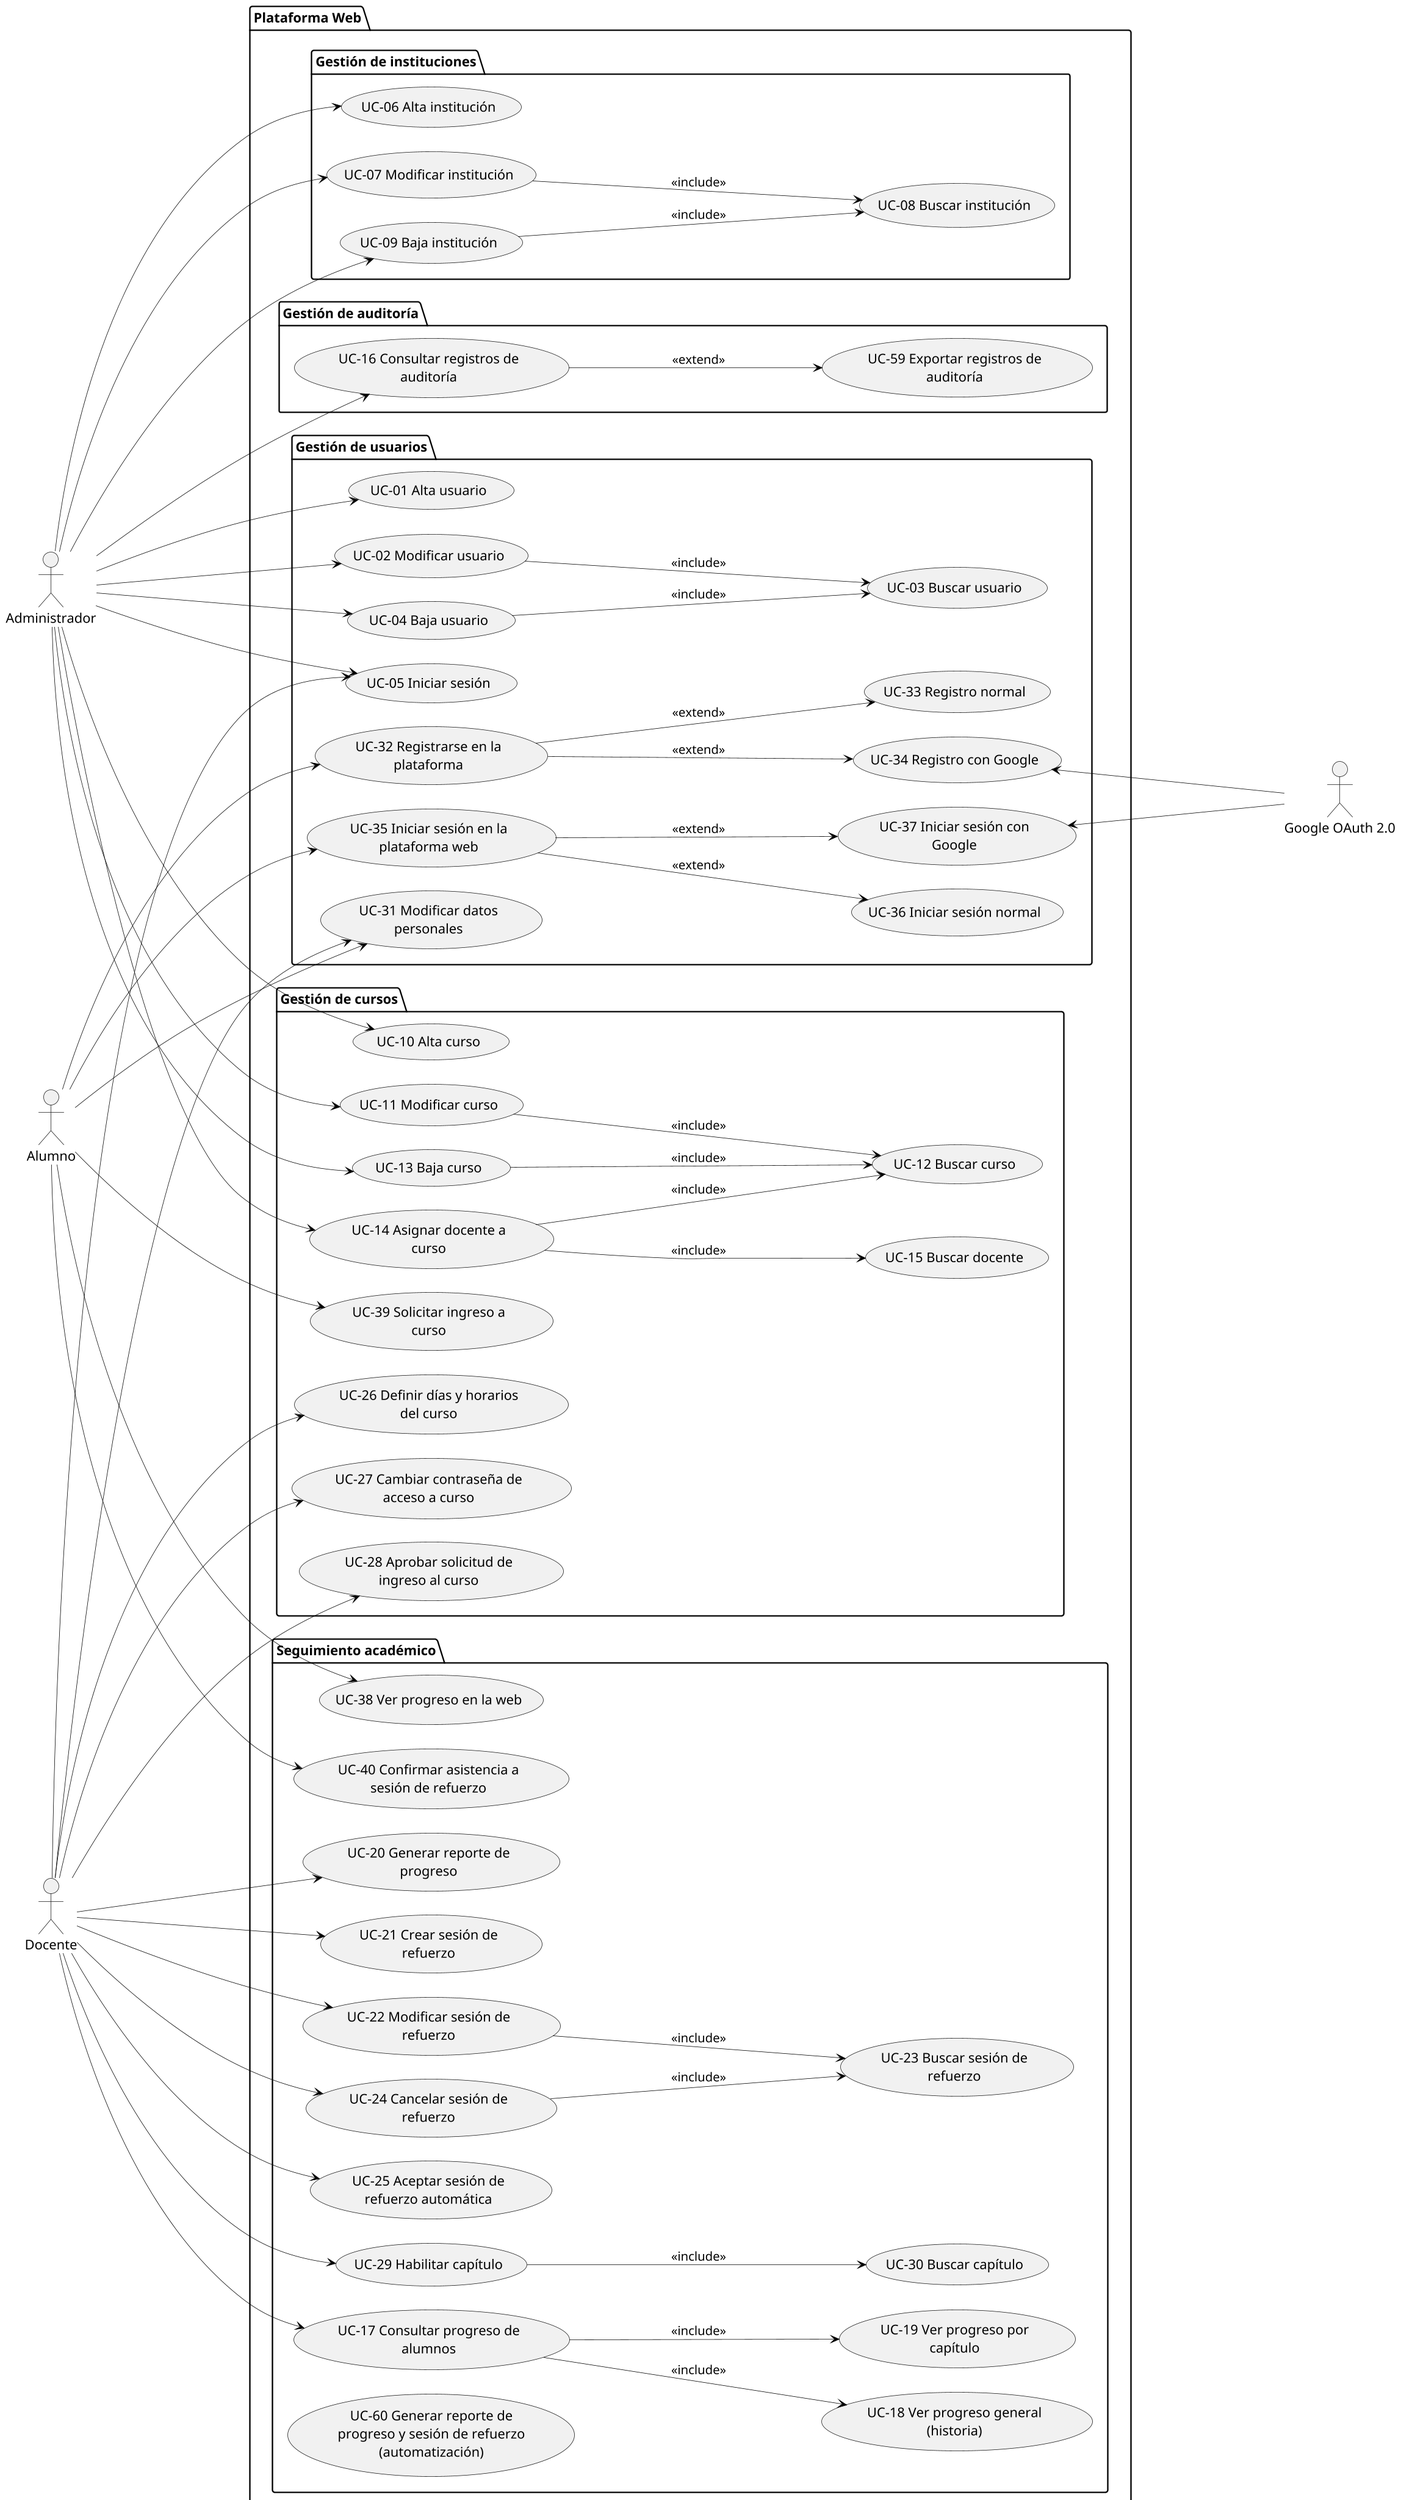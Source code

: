 @startuml DCU_PlataformaWebExpandido
left to right direction

skinparam dpi 150
skinparam usecasePadding 25
skinparam actorPadding 80
skinparam packagePadding 20
skinparam wrapWidth 200

skinparam nodesep 25
skinparam ranksep 200

skinparam ArrowThickness 0.5
skinparam ArrowColor Black

actor Alumno
actor Administrador
actor Docente
actor "Google OAuth 2.0" as GoogleOAuth2

package "Plataforma Web"{
  package "Gestión de instituciones"{
    usecase "UC-06 Alta institución" as UC06
    usecase "UC-07 Modificar institución" as UC07
    usecase "UC-08 Buscar institución" as UC08
    usecase "UC-09 Baja institución" as UC09
  }

  package "Gestión de auditoría"{
    usecase "UC-16 Consultar registros de auditoría" as UC16
    usecase "UC-59 Exportar registros de auditoría" as UC59
  }

  package "Gestión de usuarios"{
    usecase "UC-01 Alta usuario" as UC01
    usecase "UC-02 Modificar usuario" as UC02
    usecase "UC-03 Buscar usuario" as UC03
    usecase "UC-04 Baja usuario" as UC04
    usecase "UC-05 Iniciar sesión" as UC05
    usecase "UC-32 Registrarse en la plataforma" as UC32
    usecase "UC-33 Registro normal" as UC33
    usecase "UC-34 Registro con Google" as UC34
    usecase "UC-35 Iniciar sesión en la plataforma web" as UC35
    usecase "UC-36 Iniciar sesión normal" as UC36
    usecase "UC-37 Iniciar sesión con Google" as UC37
    usecase "UC-31 Modificar datos personales" as UC31
  }

  package "Gestión de cursos"{
    usecase "UC-10 Alta curso" as UC10
    usecase "UC-11 Modificar curso" as UC11
    usecase "UC-12 Buscar curso" as UC12
    usecase "UC-13 Baja curso" as UC13
    usecase "UC-14 Asignar docente a curso" as UC14
    usecase "UC-15 Buscar docente" as UC15
    usecase "UC-26 Definir días y horarios del curso" as UC26
    usecase "UC-27 Cambiar contraseña de acceso a curso" as UC27
    usecase "UC-28 Aprobar solicitud de ingreso al curso" as UC28
    usecase "UC-39 Solicitar ingreso a curso" as UC39
  }



  package "Seguimiento académico"{
    usecase "UC-17 Consultar progreso de alumnos" as UC17
    usecase "UC-18 Ver progreso general (historia)" as UC18
    usecase "UC-19 Ver progreso por capítulo" as UC19
    usecase "UC-20 Generar reporte de progreso" as UC20
    usecase "UC-21 Crear sesión de refuerzo" as UC21
    usecase "UC-22 Modificar sesión de refuerzo" as UC22
    usecase "UC-23 Buscar sesión de refuerzo" as UC23
    usecase "UC-24 Cancelar sesión de refuerzo" as UC24
    usecase "UC-25 Aceptar sesión de refuerzo automática" as UC25
    usecase "UC-29 Habilitar capítulo" as UC29
    usecase "UC-30 Buscar capítulo" as UC30
    usecase "UC-38 Ver progreso en la web" as UC38
    usecase "UC-40 Confirmar asistencia a sesión de refuerzo" as UC40
    usecase "UC-60 Generar reporte de progreso y sesión de refuerzo (automatización)" as UC60
  }

}

Administrador --> UC01
Administrador --> UC02
UC02 --> UC03 : <<include>>
Administrador --> UC04
UC04 --> UC03 : <<include>>
Administrador --> UC05
Administrador --> UC06
Administrador --> UC07
Administrador --> UC09
UC07 --> UC08 : <<include>>
UC09 --> UC08 : <<include>>
Administrador --> UC10
Administrador --> UC11
Administrador --> UC13
UC11 --> UC12 : <<include>>
UC13 --> UC12 : <<include>>
Administrador --> UC14
UC14 --> UC15 : <<include>>
UC14 --> UC12 : <<include>>
Administrador --> UC16
UC16 --> UC59 : <<extend>>

Alumno --> UC31
Alumno --> UC32
UC32 --> UC33 : <<extend>>
UC32 --> UC34 : <<extend>>
Alumno --> UC35
UC35 --> UC36 : <<extend>>
UC35 --> UC37 : <<extend>>
Alumno --> UC38
Alumno --> UC39
Alumno --> UC40
GoogleOAuth2 -up-> UC34
GoogleOAuth2 -up-> UC37


Docente --> UC05
Docente --> UC17
UC17 --> UC18 : <<include>>
UC17 --> UC19 : <<include>>
Docente --> UC20
Docente --> UC21
Docente --> UC22
Docente --> UC24
UC22 --> UC23 : <<include>>
UC24 --> UC23 : <<include>>
Docente --> UC25
Docente --> UC26
Docente --> UC27
Docente --> UC28
Docente --> UC29
UC29 --> UC30 : <<include>>
Docente --> UC31


@enduml